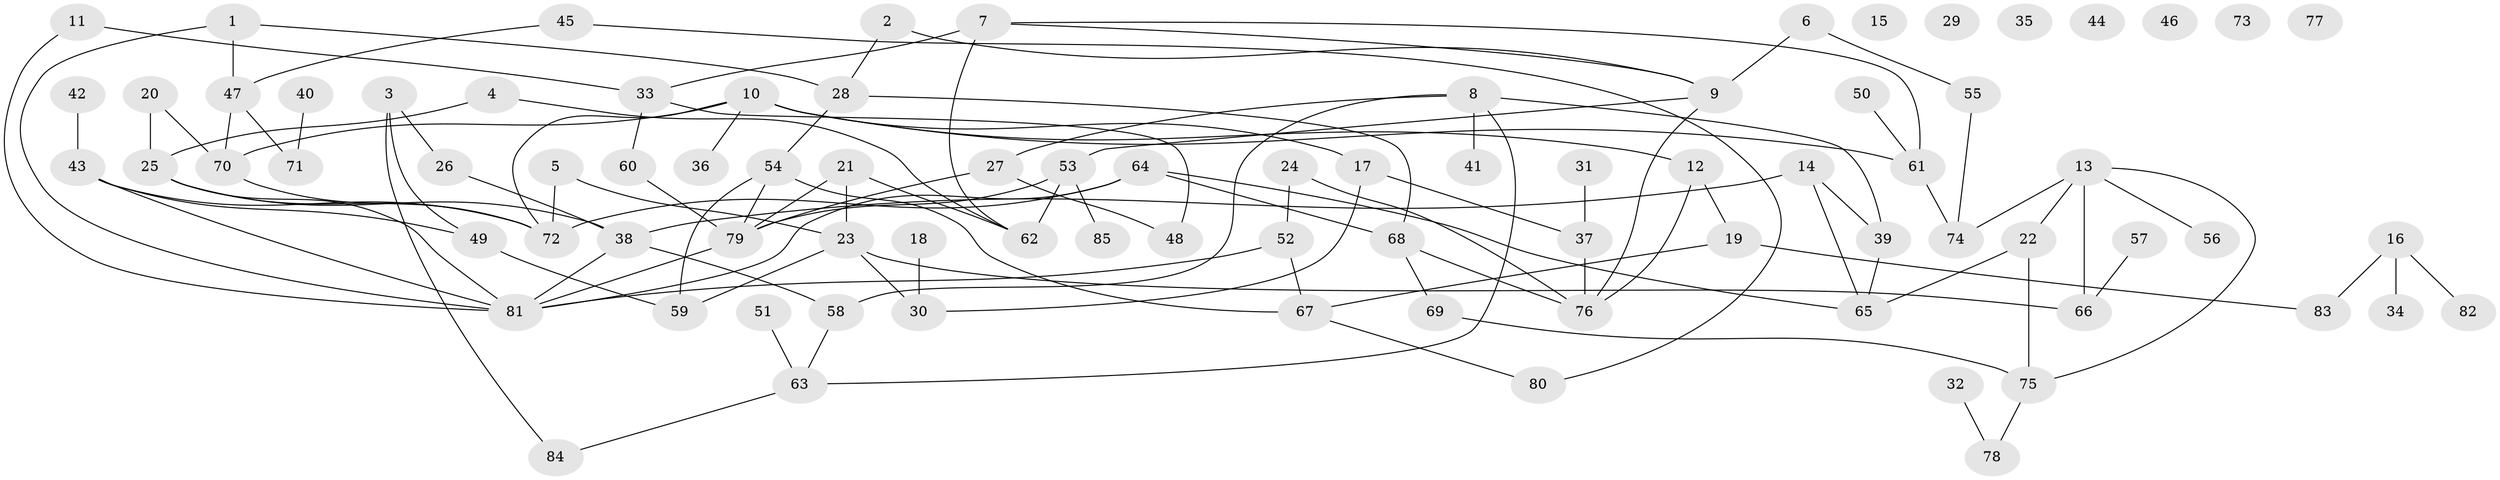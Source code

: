 // Generated by graph-tools (version 1.1) at 2025/12/03/09/25 04:12:59]
// undirected, 85 vertices, 116 edges
graph export_dot {
graph [start="1"]
  node [color=gray90,style=filled];
  1;
  2;
  3;
  4;
  5;
  6;
  7;
  8;
  9;
  10;
  11;
  12;
  13;
  14;
  15;
  16;
  17;
  18;
  19;
  20;
  21;
  22;
  23;
  24;
  25;
  26;
  27;
  28;
  29;
  30;
  31;
  32;
  33;
  34;
  35;
  36;
  37;
  38;
  39;
  40;
  41;
  42;
  43;
  44;
  45;
  46;
  47;
  48;
  49;
  50;
  51;
  52;
  53;
  54;
  55;
  56;
  57;
  58;
  59;
  60;
  61;
  62;
  63;
  64;
  65;
  66;
  67;
  68;
  69;
  70;
  71;
  72;
  73;
  74;
  75;
  76;
  77;
  78;
  79;
  80;
  81;
  82;
  83;
  84;
  85;
  1 -- 28;
  1 -- 47;
  1 -- 81;
  2 -- 9;
  2 -- 28;
  3 -- 26;
  3 -- 49;
  3 -- 84;
  4 -- 25;
  4 -- 62;
  5 -- 23;
  5 -- 72;
  6 -- 9;
  6 -- 55;
  7 -- 9;
  7 -- 33;
  7 -- 61;
  7 -- 62;
  8 -- 27;
  8 -- 39;
  8 -- 41;
  8 -- 58;
  8 -- 63;
  9 -- 53;
  9 -- 76;
  10 -- 12;
  10 -- 17;
  10 -- 36;
  10 -- 61;
  10 -- 70;
  10 -- 72;
  11 -- 33;
  11 -- 81;
  12 -- 19;
  12 -- 76;
  13 -- 22;
  13 -- 56;
  13 -- 66;
  13 -- 74;
  13 -- 75;
  14 -- 38;
  14 -- 39;
  14 -- 65;
  16 -- 34;
  16 -- 82;
  16 -- 83;
  17 -- 30;
  17 -- 37;
  18 -- 30;
  19 -- 67;
  19 -- 83;
  20 -- 25;
  20 -- 70;
  21 -- 23;
  21 -- 62;
  21 -- 79;
  22 -- 65;
  22 -- 75;
  23 -- 30;
  23 -- 59;
  23 -- 66;
  24 -- 52;
  24 -- 76;
  25 -- 38;
  25 -- 72;
  25 -- 81;
  26 -- 38;
  27 -- 48;
  27 -- 79;
  28 -- 54;
  28 -- 68;
  31 -- 37;
  32 -- 78;
  33 -- 48;
  33 -- 60;
  37 -- 76;
  38 -- 58;
  38 -- 81;
  39 -- 65;
  40 -- 71;
  42 -- 43;
  43 -- 49;
  43 -- 72;
  43 -- 81;
  45 -- 47;
  45 -- 80;
  47 -- 70;
  47 -- 71;
  49 -- 59;
  50 -- 61;
  51 -- 63;
  52 -- 67;
  52 -- 81;
  53 -- 62;
  53 -- 79;
  53 -- 85;
  54 -- 59;
  54 -- 67;
  54 -- 79;
  55 -- 74;
  57 -- 66;
  58 -- 63;
  60 -- 79;
  61 -- 74;
  63 -- 84;
  64 -- 65;
  64 -- 68;
  64 -- 72;
  64 -- 81;
  67 -- 80;
  68 -- 69;
  68 -- 76;
  69 -- 75;
  70 -- 72;
  75 -- 78;
  79 -- 81;
}
